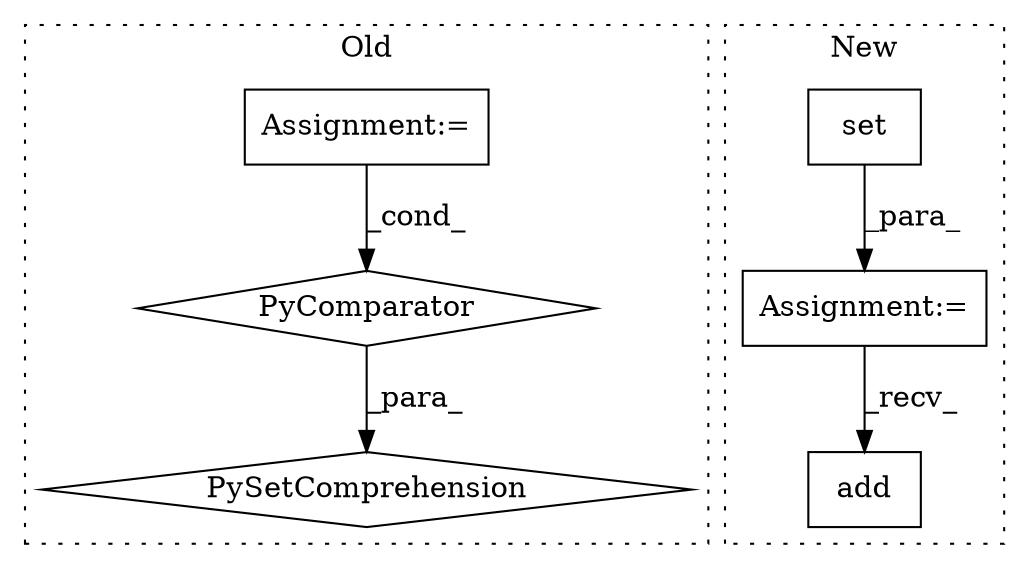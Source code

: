 digraph G {
subgraph cluster0 {
1 [label="PySetComprehension" a="111" s="1244" l="117" shape="diamond"];
4 [label="PyComparator" a="113" s="1325" l="28" shape="diamond"];
5 [label="Assignment:=" a="7" s="1325" l="28" shape="box"];
label = "Old";
style="dotted";
}
subgraph cluster1 {
2 [label="add" a="32" s="1415,1438" l="4,1" shape="box"];
3 [label="set" a="32" s="1135" l="5" shape="box"];
6 [label="Assignment:=" a="7" s="1134" l="1" shape="box"];
label = "New";
style="dotted";
}
3 -> 6 [label="_para_"];
4 -> 1 [label="_para_"];
5 -> 4 [label="_cond_"];
6 -> 2 [label="_recv_"];
}
